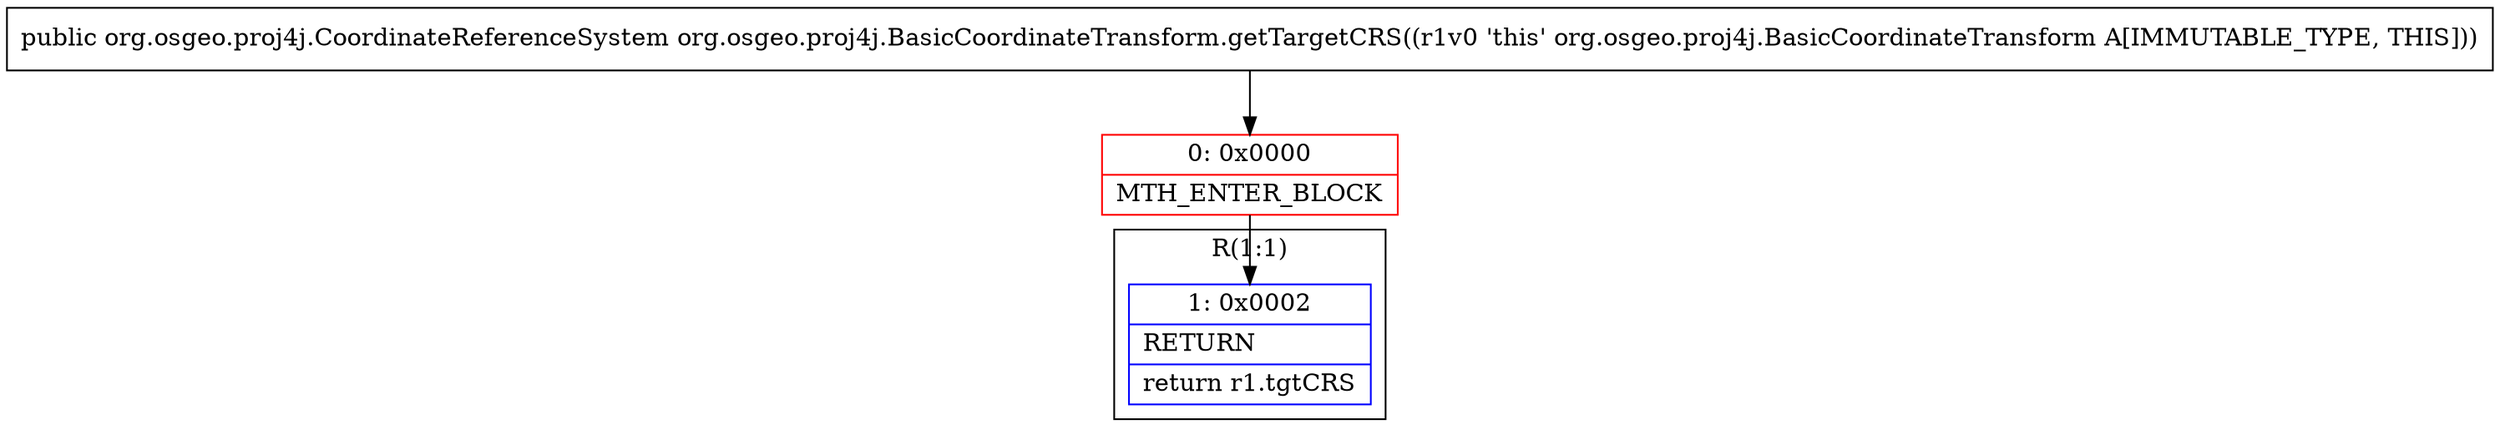 digraph "CFG fororg.osgeo.proj4j.BasicCoordinateTransform.getTargetCRS()Lorg\/osgeo\/proj4j\/CoordinateReferenceSystem;" {
subgraph cluster_Region_1987806071 {
label = "R(1:1)";
node [shape=record,color=blue];
Node_1 [shape=record,label="{1\:\ 0x0002|RETURN\l|return r1.tgtCRS\l}"];
}
Node_0 [shape=record,color=red,label="{0\:\ 0x0000|MTH_ENTER_BLOCK\l}"];
MethodNode[shape=record,label="{public org.osgeo.proj4j.CoordinateReferenceSystem org.osgeo.proj4j.BasicCoordinateTransform.getTargetCRS((r1v0 'this' org.osgeo.proj4j.BasicCoordinateTransform A[IMMUTABLE_TYPE, THIS])) }"];
MethodNode -> Node_0;
Node_0 -> Node_1;
}

